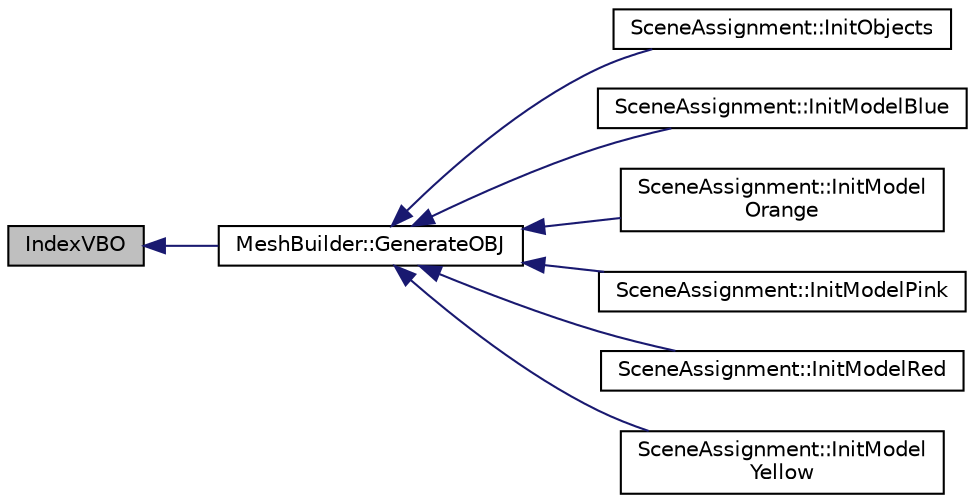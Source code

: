 digraph "IndexVBO"
{
  bgcolor="transparent";
  edge [fontname="Helvetica",fontsize="10",labelfontname="Helvetica",labelfontsize="10"];
  node [fontname="Helvetica",fontsize="10",shape=record];
  rankdir="LR";
  Node1 [label="IndexVBO",height=0.2,width=0.4,color="black", fillcolor="grey75", style="filled", fontcolor="black"];
  Node1 -> Node2 [dir="back",color="midnightblue",fontsize="10",style="solid",fontname="Helvetica"];
  Node2 [label="MeshBuilder::GenerateOBJ",height=0.2,width=0.4,color="black",URL="$classMeshBuilder.html#aba87550d7726a610c911fbb977fd3575"];
  Node2 -> Node3 [dir="back",color="midnightblue",fontsize="10",style="solid",fontname="Helvetica"];
  Node3 [label="SceneAssignment::InitObjects",height=0.2,width=0.4,color="black",URL="$classSceneAssignment.html#a5aa22680f446b53387f0c2fb6959200e",tooltip="Initialize all the objects that are going to be used in the program /*. "];
  Node2 -> Node4 [dir="back",color="midnightblue",fontsize="10",style="solid",fontname="Helvetica"];
  Node4 [label="SceneAssignment::InitModelBlue",height=0.2,width=0.4,color="black",URL="$classSceneAssignment.html#a10920945ed53bad90a29deb4609bb5f5",tooltip="Initialize the individual parts of the body for our blue NPC /*. "];
  Node2 -> Node5 [dir="back",color="midnightblue",fontsize="10",style="solid",fontname="Helvetica"];
  Node5 [label="SceneAssignment::InitModel\lOrange",height=0.2,width=0.4,color="black",URL="$classSceneAssignment.html#aa96e53030c7af80b4e7a0527234fae92",tooltip="Initialize the individual parts of the body for our orange NPC /*. "];
  Node2 -> Node6 [dir="back",color="midnightblue",fontsize="10",style="solid",fontname="Helvetica"];
  Node6 [label="SceneAssignment::InitModelPink",height=0.2,width=0.4,color="black",URL="$classSceneAssignment.html#af158ed2b41efac44cf42018f2c63e803",tooltip="Initialize the individual parts of the body for our pink NPC /*. "];
  Node2 -> Node7 [dir="back",color="midnightblue",fontsize="10",style="solid",fontname="Helvetica"];
  Node7 [label="SceneAssignment::InitModelRed",height=0.2,width=0.4,color="black",URL="$classSceneAssignment.html#a4028484252f97add29de7507b10dcb70",tooltip="Initialize the individual parts of the body for our red NPC /*. "];
  Node2 -> Node8 [dir="back",color="midnightblue",fontsize="10",style="solid",fontname="Helvetica"];
  Node8 [label="SceneAssignment::InitModel\lYellow",height=0.2,width=0.4,color="black",URL="$classSceneAssignment.html#a2112408f935bba61585431abe868b5fd",tooltip="Initialize the individual parts of the body for our yellow NPC /*. "];
}
